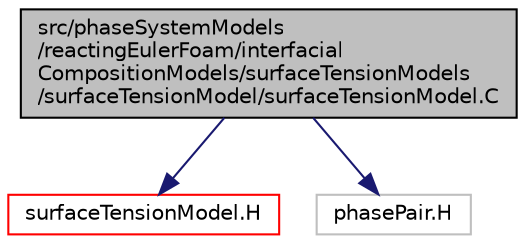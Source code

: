 digraph "src/phaseSystemModels/reactingEulerFoam/interfacialCompositionModels/surfaceTensionModels/surfaceTensionModel/surfaceTensionModel.C"
{
  bgcolor="transparent";
  edge [fontname="Helvetica",fontsize="10",labelfontname="Helvetica",labelfontsize="10"];
  node [fontname="Helvetica",fontsize="10",shape=record];
  Node1 [label="src/phaseSystemModels\l/reactingEulerFoam/interfacial\lCompositionModels/surfaceTensionModels\l/surfaceTensionModel/surfaceTensionModel.C",height=0.2,width=0.4,color="black", fillcolor="grey75", style="filled" fontcolor="black"];
  Node1 -> Node2 [color="midnightblue",fontsize="10",style="solid",fontname="Helvetica"];
  Node2 [label="surfaceTensionModel.H",height=0.2,width=0.4,color="red",URL="$src_2phaseSystemModels_2reactingEulerFoam_2interfacialCompositionModels_2surfaceTensionModels_2sd4529e1ecbd374b1f5e8a7096d8471c5.html"];
  Node1 -> Node3 [color="midnightblue",fontsize="10",style="solid",fontname="Helvetica"];
  Node3 [label="phasePair.H",height=0.2,width=0.4,color="grey75"];
}
